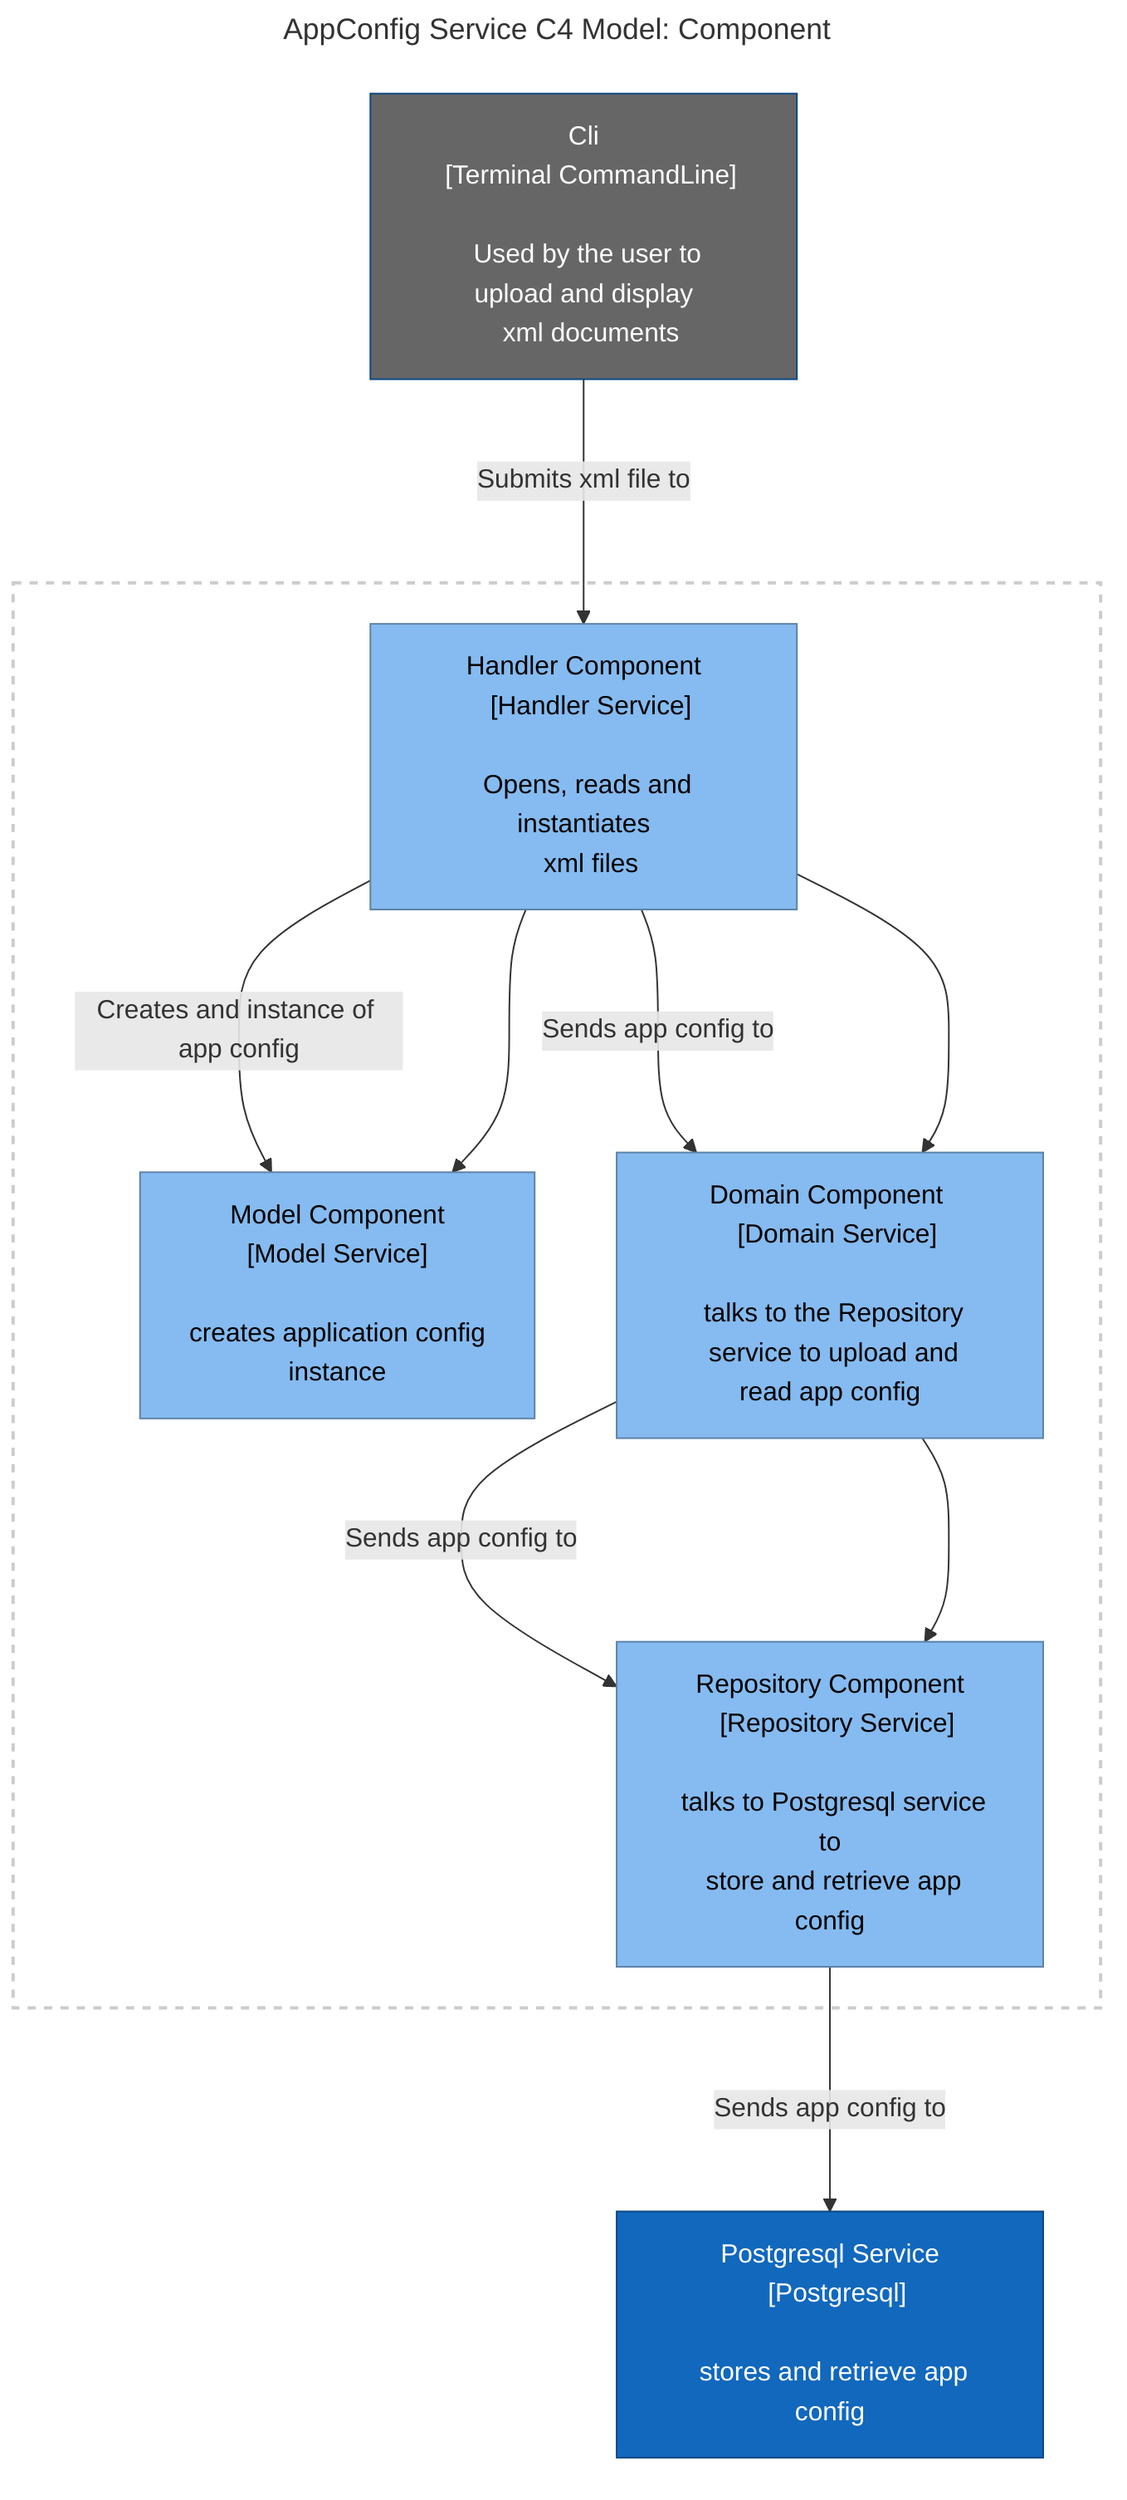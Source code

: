 ---
title: "AppConfig Service C4 Model: Component"
---
flowchart TD
  classDef container fill:#1168bd,stroke:#0b4884,color:#ffffff
  classDef externalSystem fill:#666,stroke:#0b4884,color:#ffffff
  classDef component fill:#85bbf0,stroke:#5d82a8,color:#000000

  Client["Cli
  [Terminal CommandLine]

  Used by the user to upload and display
  xml documents"]

  HD["Handler Component
  [Handler Service]

  Opens, reads and instantiates
  xml files"]

  MD["Model Component
  [Model Service]

  creates application config
  instance"]

  DS["Domain Component 
  [Domain Service]

  talks to the Repository 
  service to upload and read app config"]

  RS["Repository Component
  [Repository Service]

  talks to Postgresql service to
  store and retrieve app config"]

  PS["Postgresql Service
  [Postgresql]

  stores and retrieve app config"]

  Client-- "Submits xml file to\n" --->HD
  HD-- "Creates and instance of app config\n" --->MD
  HD-- "Sends app config to\n" --->DS
  DS-- "Sends app config to\n" --->RS
  RS-- "Sends app config to\n" --->PS

  subgraph appconfig-service[AppConfig Service]
    HD--->MD
	HD--->DS
	DS--->RS
  end

  class PS container
  class Client externalSystem
  class HD,MD,DS,RS component
  style appconfig-service fill:none,stroke:#CCC,stroke-width:2px
  style appconfig-service color:#fff,stroke-dasharray: 5 5
